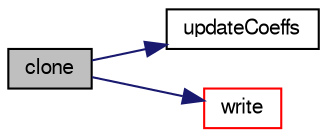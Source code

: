 digraph "clone"
{
  bgcolor="transparent";
  edge [fontname="FreeSans",fontsize="10",labelfontname="FreeSans",labelfontsize="10"];
  node [fontname="FreeSans",fontsize="10",shape=record];
  rankdir="LR";
  Node23 [label="clone",height=0.2,width=0.4,color="black", fillcolor="grey75", style="filled", fontcolor="black"];
  Node23 -> Node24 [color="midnightblue",fontsize="10",style="solid",fontname="FreeSans"];
  Node24 [label="updateCoeffs",height=0.2,width=0.4,color="black",URL="$a22322.html#a7e24eafac629d3733181cd942d4c902f",tooltip="Update the coefficients. "];
  Node23 -> Node25 [color="midnightblue",fontsize="10",style="solid",fontname="FreeSans"];
  Node25 [label="write",height=0.2,width=0.4,color="red",URL="$a22322.html#a293fdfec8bdfbd5c3913ab4c9f3454ff",tooltip="Write. "];
}
